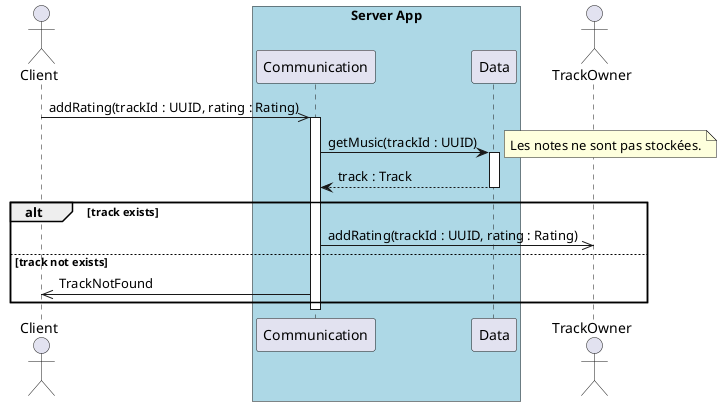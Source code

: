 @startuml 4.1 User add a rating to a music (server)

actor Client as client

box "Server App" #LightBlue
    participant Communication as com
    participant Data as data
end box

actor TrackOwner as owner

client ->> com : addRating(trackId : UUID, rating : Rating)

activate com

com -> data++ : getMusic(trackId : UUID)
note right : Les notes ne sont pas stockées.
return track : Track

alt track exists
    com ->> owner : addRating(trackId : UUID, rating : Rating)
else track not exists
    com ->> client : TrackNotFound
end

deactivate com

@enduml
